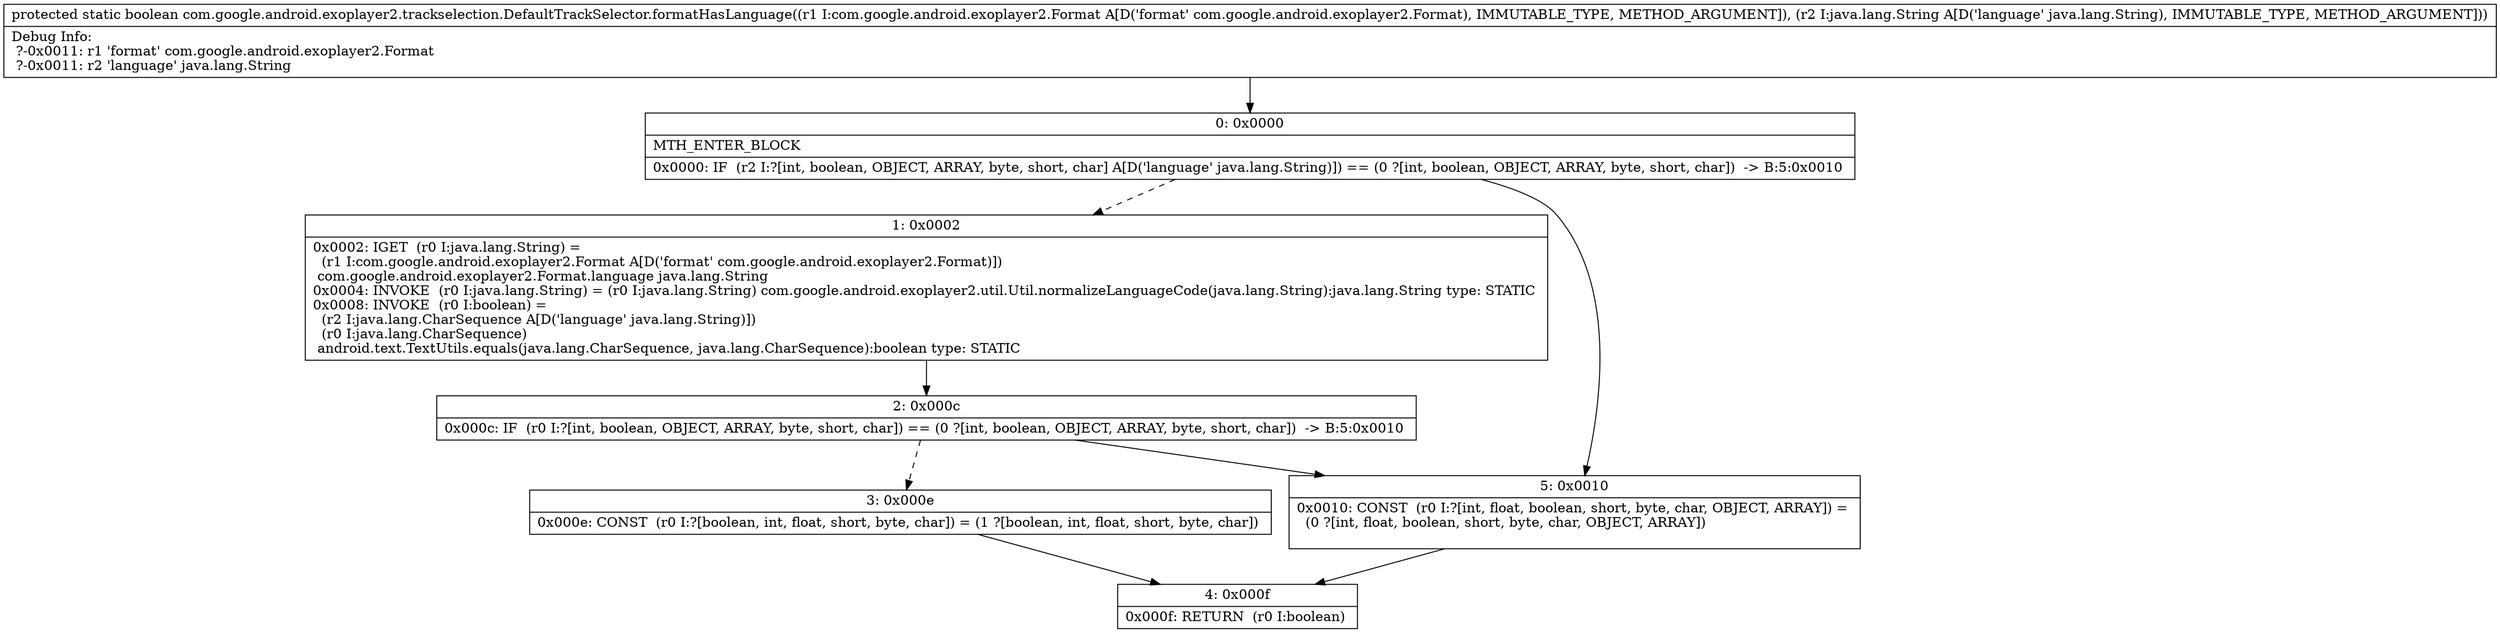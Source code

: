 digraph "CFG forcom.google.android.exoplayer2.trackselection.DefaultTrackSelector.formatHasLanguage(Lcom\/google\/android\/exoplayer2\/Format;Ljava\/lang\/String;)Z" {
Node_0 [shape=record,label="{0\:\ 0x0000|MTH_ENTER_BLOCK\l|0x0000: IF  (r2 I:?[int, boolean, OBJECT, ARRAY, byte, short, char] A[D('language' java.lang.String)]) == (0 ?[int, boolean, OBJECT, ARRAY, byte, short, char])  \-\> B:5:0x0010 \l}"];
Node_1 [shape=record,label="{1\:\ 0x0002|0x0002: IGET  (r0 I:java.lang.String) = \l  (r1 I:com.google.android.exoplayer2.Format A[D('format' com.google.android.exoplayer2.Format)])\l com.google.android.exoplayer2.Format.language java.lang.String \l0x0004: INVOKE  (r0 I:java.lang.String) = (r0 I:java.lang.String) com.google.android.exoplayer2.util.Util.normalizeLanguageCode(java.lang.String):java.lang.String type: STATIC \l0x0008: INVOKE  (r0 I:boolean) = \l  (r2 I:java.lang.CharSequence A[D('language' java.lang.String)])\l  (r0 I:java.lang.CharSequence)\l android.text.TextUtils.equals(java.lang.CharSequence, java.lang.CharSequence):boolean type: STATIC \l}"];
Node_2 [shape=record,label="{2\:\ 0x000c|0x000c: IF  (r0 I:?[int, boolean, OBJECT, ARRAY, byte, short, char]) == (0 ?[int, boolean, OBJECT, ARRAY, byte, short, char])  \-\> B:5:0x0010 \l}"];
Node_3 [shape=record,label="{3\:\ 0x000e|0x000e: CONST  (r0 I:?[boolean, int, float, short, byte, char]) = (1 ?[boolean, int, float, short, byte, char]) \l}"];
Node_4 [shape=record,label="{4\:\ 0x000f|0x000f: RETURN  (r0 I:boolean) \l}"];
Node_5 [shape=record,label="{5\:\ 0x0010|0x0010: CONST  (r0 I:?[int, float, boolean, short, byte, char, OBJECT, ARRAY]) = \l  (0 ?[int, float, boolean, short, byte, char, OBJECT, ARRAY])\l \l}"];
MethodNode[shape=record,label="{protected static boolean com.google.android.exoplayer2.trackselection.DefaultTrackSelector.formatHasLanguage((r1 I:com.google.android.exoplayer2.Format A[D('format' com.google.android.exoplayer2.Format), IMMUTABLE_TYPE, METHOD_ARGUMENT]), (r2 I:java.lang.String A[D('language' java.lang.String), IMMUTABLE_TYPE, METHOD_ARGUMENT]))  | Debug Info:\l  ?\-0x0011: r1 'format' com.google.android.exoplayer2.Format\l  ?\-0x0011: r2 'language' java.lang.String\l}"];
MethodNode -> Node_0;
Node_0 -> Node_1[style=dashed];
Node_0 -> Node_5;
Node_1 -> Node_2;
Node_2 -> Node_3[style=dashed];
Node_2 -> Node_5;
Node_3 -> Node_4;
Node_5 -> Node_4;
}

